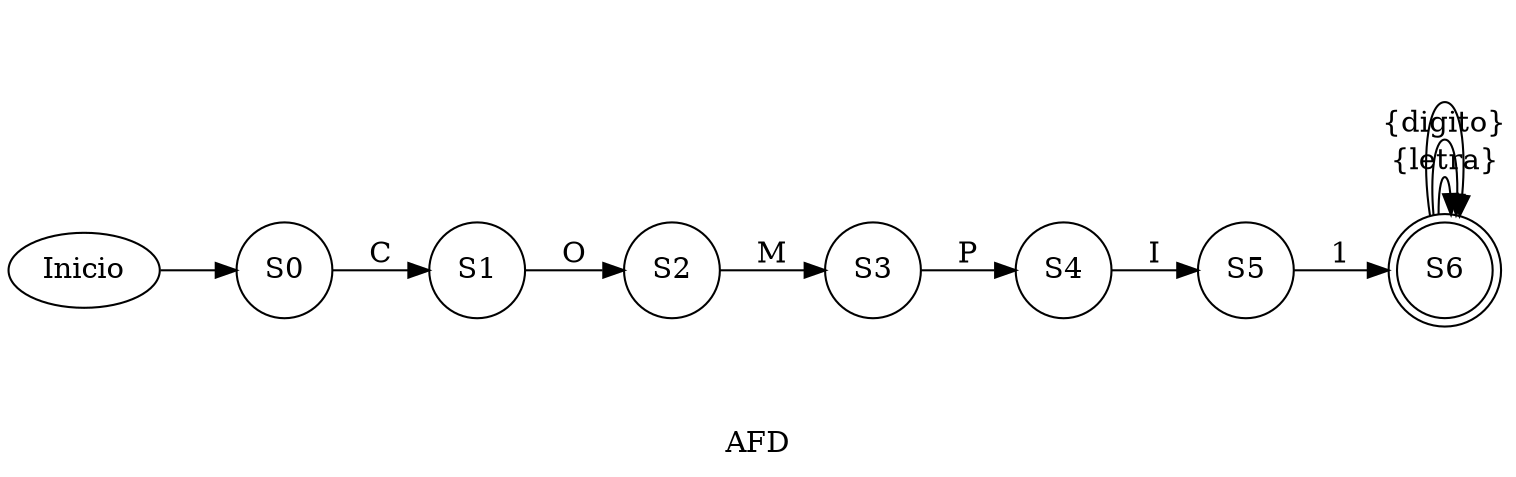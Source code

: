 digraph G {
 rankdir=LR;
 label="AFD"; 
nodex [style=invisible label = ""];
nodeS0 [shape=circle label=S0];
nodeS1 [shape=circle label=S1];
nodeS2 [shape=circle label=S2];
nodeS3 [shape=circle label=S3];
nodeS4 [shape=circle label=S4];
nodeS5 [shape=circle label=S5];
nodeS6 [shape=circle label=S6];
Inicio->nodeS0;
 nodeS0 -> nodeS1 [label="C"];

 nodeS1 -> nodeS2 [label="O"];

 nodeS2 -> nodeS3 [label="M"];

 nodeS3 -> nodeS4 [label="P"];

 nodeS4 -> nodeS5 [label="I"];

 nodeS5 -> nodeS6 [label="1"];

 nodeS6 -> nodeS6 [label="{letra}"];

 nodeS6 -> nodeS6 [label="{digito}"];

 nodeS6 -> nodeS6 [label=" "];
nodeS6 [shape=doublecircle label=S6];
}